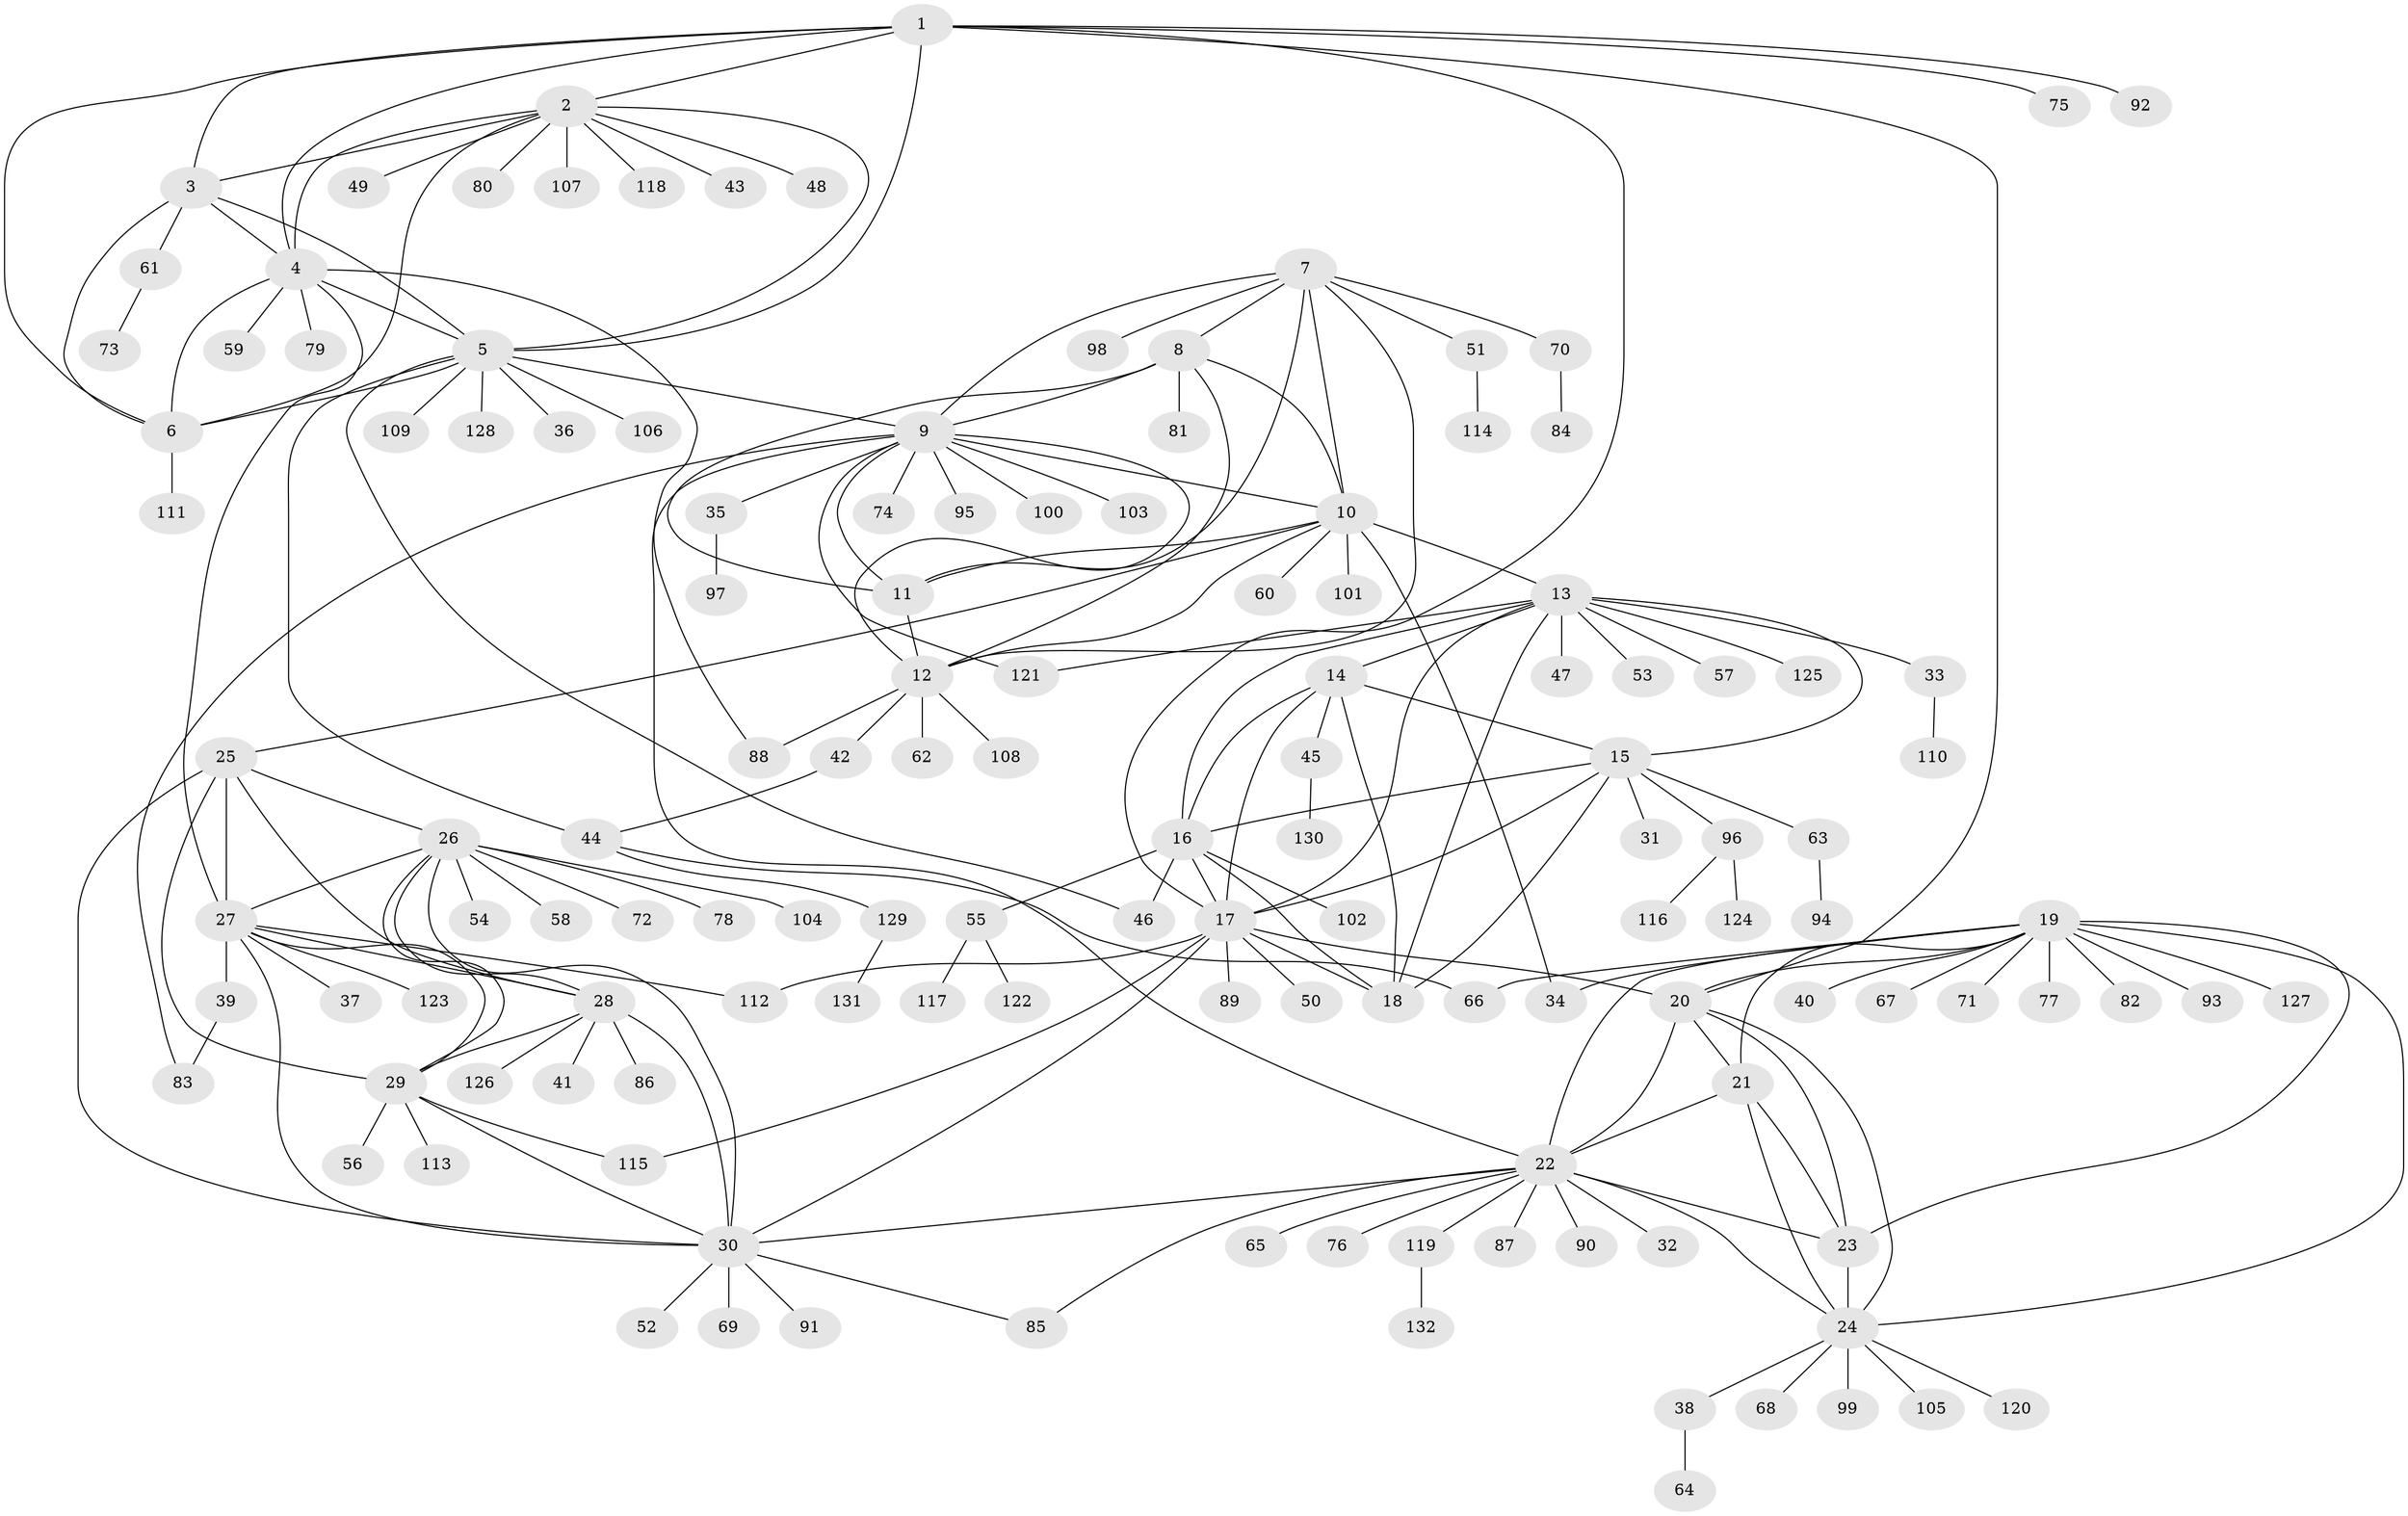 // coarse degree distribution, {6: 0.1, 4: 0.0375, 5: 0.025, 9: 0.05, 1: 0.5625, 12: 0.0125, 2: 0.1375, 11: 0.0375, 7: 0.025, 8: 0.0125}
// Generated by graph-tools (version 1.1) at 2025/37/03/04/25 23:37:39]
// undirected, 132 vertices, 197 edges
graph export_dot {
  node [color=gray90,style=filled];
  1;
  2;
  3;
  4;
  5;
  6;
  7;
  8;
  9;
  10;
  11;
  12;
  13;
  14;
  15;
  16;
  17;
  18;
  19;
  20;
  21;
  22;
  23;
  24;
  25;
  26;
  27;
  28;
  29;
  30;
  31;
  32;
  33;
  34;
  35;
  36;
  37;
  38;
  39;
  40;
  41;
  42;
  43;
  44;
  45;
  46;
  47;
  48;
  49;
  50;
  51;
  52;
  53;
  54;
  55;
  56;
  57;
  58;
  59;
  60;
  61;
  62;
  63;
  64;
  65;
  66;
  67;
  68;
  69;
  70;
  71;
  72;
  73;
  74;
  75;
  76;
  77;
  78;
  79;
  80;
  81;
  82;
  83;
  84;
  85;
  86;
  87;
  88;
  89;
  90;
  91;
  92;
  93;
  94;
  95;
  96;
  97;
  98;
  99;
  100;
  101;
  102;
  103;
  104;
  105;
  106;
  107;
  108;
  109;
  110;
  111;
  112;
  113;
  114;
  115;
  116;
  117;
  118;
  119;
  120;
  121;
  122;
  123;
  124;
  125;
  126;
  127;
  128;
  129;
  130;
  131;
  132;
  1 -- 2;
  1 -- 3;
  1 -- 4;
  1 -- 5;
  1 -- 6;
  1 -- 17;
  1 -- 20;
  1 -- 75;
  1 -- 92;
  2 -- 3;
  2 -- 4;
  2 -- 5;
  2 -- 6;
  2 -- 43;
  2 -- 48;
  2 -- 49;
  2 -- 80;
  2 -- 107;
  2 -- 118;
  3 -- 4;
  3 -- 5;
  3 -- 6;
  3 -- 61;
  4 -- 5;
  4 -- 6;
  4 -- 27;
  4 -- 59;
  4 -- 79;
  4 -- 88;
  5 -- 6;
  5 -- 9;
  5 -- 36;
  5 -- 44;
  5 -- 46;
  5 -- 106;
  5 -- 109;
  5 -- 128;
  6 -- 111;
  7 -- 8;
  7 -- 9;
  7 -- 10;
  7 -- 11;
  7 -- 12;
  7 -- 51;
  7 -- 70;
  7 -- 98;
  8 -- 9;
  8 -- 10;
  8 -- 11;
  8 -- 12;
  8 -- 81;
  9 -- 10;
  9 -- 11;
  9 -- 12;
  9 -- 22;
  9 -- 35;
  9 -- 74;
  9 -- 83;
  9 -- 95;
  9 -- 100;
  9 -- 103;
  9 -- 121;
  10 -- 11;
  10 -- 12;
  10 -- 13;
  10 -- 25;
  10 -- 34;
  10 -- 60;
  10 -- 101;
  11 -- 12;
  12 -- 42;
  12 -- 62;
  12 -- 88;
  12 -- 108;
  13 -- 14;
  13 -- 15;
  13 -- 16;
  13 -- 17;
  13 -- 18;
  13 -- 33;
  13 -- 47;
  13 -- 53;
  13 -- 57;
  13 -- 121;
  13 -- 125;
  14 -- 15;
  14 -- 16;
  14 -- 17;
  14 -- 18;
  14 -- 45;
  15 -- 16;
  15 -- 17;
  15 -- 18;
  15 -- 31;
  15 -- 63;
  15 -- 96;
  16 -- 17;
  16 -- 18;
  16 -- 46;
  16 -- 55;
  16 -- 102;
  17 -- 18;
  17 -- 20;
  17 -- 30;
  17 -- 50;
  17 -- 89;
  17 -- 112;
  17 -- 115;
  19 -- 20;
  19 -- 21;
  19 -- 22;
  19 -- 23;
  19 -- 24;
  19 -- 34;
  19 -- 40;
  19 -- 66;
  19 -- 67;
  19 -- 71;
  19 -- 77;
  19 -- 82;
  19 -- 93;
  19 -- 127;
  20 -- 21;
  20 -- 22;
  20 -- 23;
  20 -- 24;
  21 -- 22;
  21 -- 23;
  21 -- 24;
  22 -- 23;
  22 -- 24;
  22 -- 30;
  22 -- 32;
  22 -- 65;
  22 -- 76;
  22 -- 85;
  22 -- 87;
  22 -- 90;
  22 -- 119;
  23 -- 24;
  24 -- 38;
  24 -- 68;
  24 -- 99;
  24 -- 105;
  24 -- 120;
  25 -- 26;
  25 -- 27;
  25 -- 28;
  25 -- 29;
  25 -- 30;
  26 -- 27;
  26 -- 28;
  26 -- 29;
  26 -- 30;
  26 -- 54;
  26 -- 58;
  26 -- 72;
  26 -- 78;
  26 -- 104;
  27 -- 28;
  27 -- 29;
  27 -- 30;
  27 -- 37;
  27 -- 39;
  27 -- 112;
  27 -- 123;
  28 -- 29;
  28 -- 30;
  28 -- 41;
  28 -- 86;
  28 -- 126;
  29 -- 30;
  29 -- 56;
  29 -- 113;
  29 -- 115;
  30 -- 52;
  30 -- 69;
  30 -- 85;
  30 -- 91;
  33 -- 110;
  35 -- 97;
  38 -- 64;
  39 -- 83;
  42 -- 44;
  44 -- 66;
  44 -- 129;
  45 -- 130;
  51 -- 114;
  55 -- 117;
  55 -- 122;
  61 -- 73;
  63 -- 94;
  70 -- 84;
  96 -- 116;
  96 -- 124;
  119 -- 132;
  129 -- 131;
}
